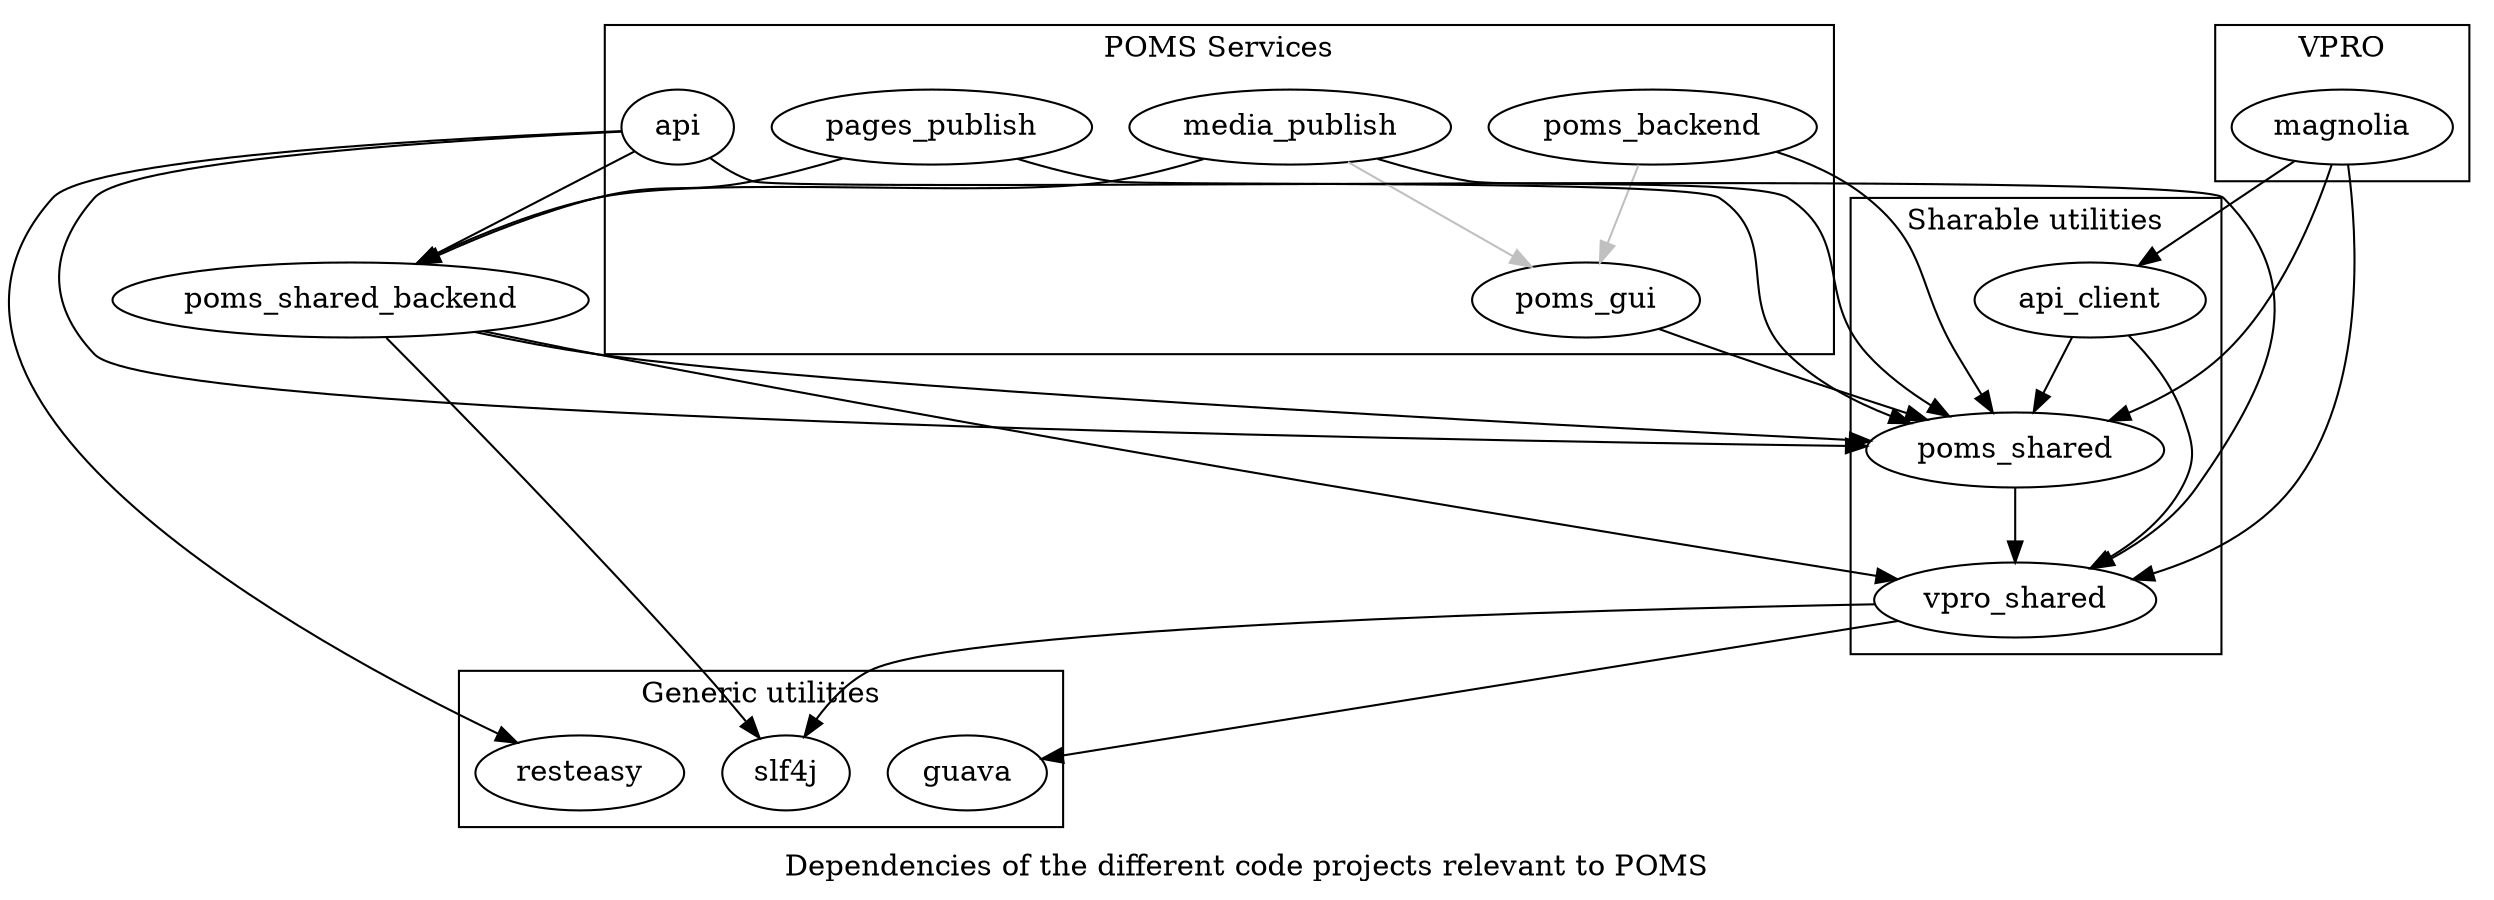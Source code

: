 digraph {

    label="Dependencies of the different code projects relevant to POMS";
    subgraph cluster_0  {
        label="Generic utilities";
        slf4j; guava; resteasy;
    }

    subgraph cluster_1  {
        label="VPRO";
        magnolia;
    }
    subgraph cluster_2  {
        label="POMS Services";
        poms_gui; poms_backend; pages_publish; media_publish; api;
    }

    subgraph cluster_4  {
        label="Sharable utilities";
        api_client; vpro_shared; poms_shared;
    }


    vpro_shared -> { slf4j guava};
    poms_shared -> vpro_shared;
    poms_shared_backend -> vpro_shared;
    poms_shared_backend -> poms_shared;
    poms_shared_backend -> slf4j;
    poms_gui -> poms_shared;

    api -> poms_shared;
    api -> poms_shared_backend;
    api -> vpro_shared;
    api -> resteasy;


    pages_publish -> poms_shared_backend;
    pages_publish -> poms_shared;

    media_publish -> poms_shared;
    media_publish -> poms_shared_backend;
    media_publish -> poms_gui[color=gray]

    api_client-> poms_shared;
    api_client-> vpro_shared;

    magnolia -> api_client;
    magnolia -> vpro_shared;
    magnolia -> poms_shared;

    poms_backend -> poms_shared
    poms_backend -> poms_gui[color=gray]

}
